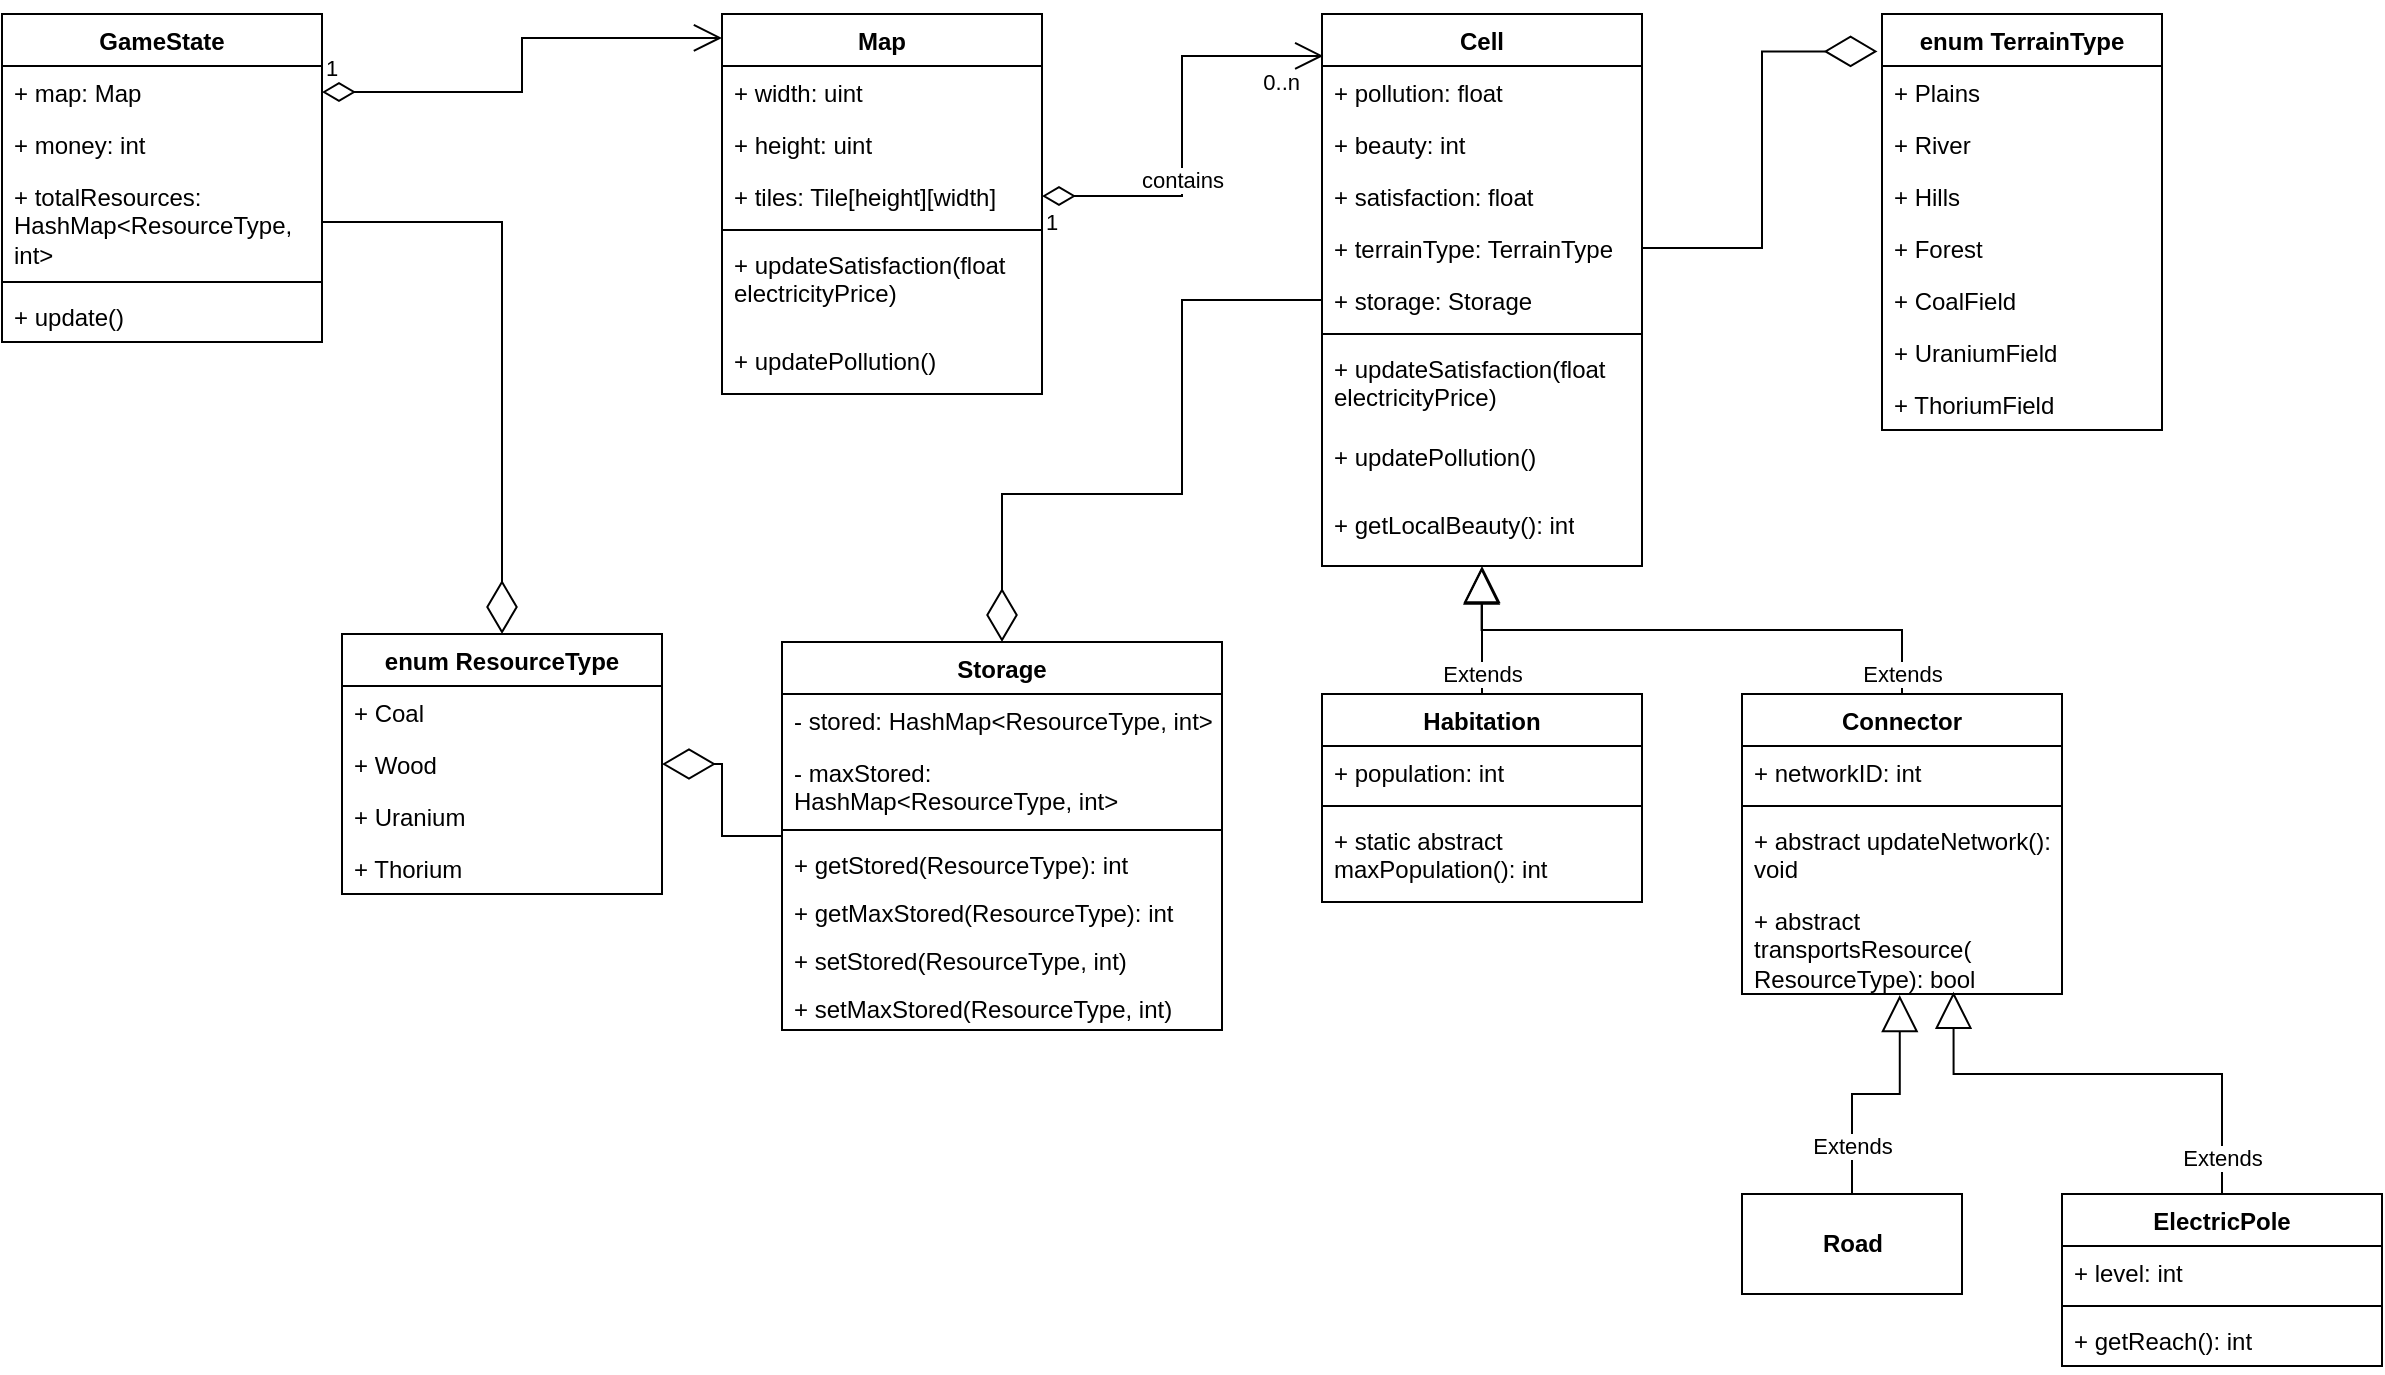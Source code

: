 <mxfile version="15.4.0" type="device"><diagram id="1Tc2qHg6RQ70-UuRrpaF" name="Page-1"><mxGraphModel dx="2070" dy="760" grid="1" gridSize="10" guides="1" tooltips="1" connect="1" arrows="1" fold="1" page="1" pageScale="1" pageWidth="850" pageHeight="1100" math="0" shadow="0"><root><mxCell id="0"/><mxCell id="1" parent="0"/><mxCell id="oca9Sa1yXJcPk0tc5qrT-1" value="Cell" style="swimlane;fontStyle=1;align=center;verticalAlign=top;childLayout=stackLayout;horizontal=1;startSize=26;horizontalStack=0;resizeParent=1;resizeParentMax=0;resizeLast=0;collapsible=1;marginBottom=0;" parent="1" vertex="1"><mxGeometry x="360" y="90" width="160" height="276" as="geometry"/></mxCell><mxCell id="oca9Sa1yXJcPk0tc5qrT-2" value="+ pollution: float" style="text;strokeColor=none;fillColor=none;align=left;verticalAlign=top;spacingLeft=4;spacingRight=4;overflow=hidden;rotatable=0;points=[[0,0.5],[1,0.5]];portConstraint=eastwest;" parent="oca9Sa1yXJcPk0tc5qrT-1" vertex="1"><mxGeometry y="26" width="160" height="26" as="geometry"/></mxCell><mxCell id="oca9Sa1yXJcPk0tc5qrT-5" value="+ beauty: int" style="text;strokeColor=none;fillColor=none;align=left;verticalAlign=top;spacingLeft=4;spacingRight=4;overflow=hidden;rotatable=0;points=[[0,0.5],[1,0.5]];portConstraint=eastwest;" parent="oca9Sa1yXJcPk0tc5qrT-1" vertex="1"><mxGeometry y="52" width="160" height="26" as="geometry"/></mxCell><mxCell id="oca9Sa1yXJcPk0tc5qrT-23" value="+ satisfaction: float" style="text;strokeColor=none;fillColor=none;align=left;verticalAlign=top;spacingLeft=4;spacingRight=4;overflow=hidden;rotatable=0;points=[[0,0.5],[1,0.5]];portConstraint=eastwest;" parent="oca9Sa1yXJcPk0tc5qrT-1" vertex="1"><mxGeometry y="78" width="160" height="26" as="geometry"/></mxCell><mxCell id="oca9Sa1yXJcPk0tc5qrT-27" value="+ terrainType: TerrainType" style="text;strokeColor=none;fillColor=none;align=left;verticalAlign=top;spacingLeft=4;spacingRight=4;overflow=hidden;rotatable=0;points=[[0,0.5],[1,0.5]];portConstraint=eastwest;" parent="oca9Sa1yXJcPk0tc5qrT-1" vertex="1"><mxGeometry y="104" width="160" height="26" as="geometry"/></mxCell><mxCell id="ewz8w_JljY_Mc3T5_Evf-39" value="+ storage: Storage" style="text;strokeColor=none;fillColor=none;align=left;verticalAlign=top;spacingLeft=4;spacingRight=4;overflow=hidden;rotatable=0;points=[[0,0.5],[1,0.5]];portConstraint=eastwest;" vertex="1" parent="oca9Sa1yXJcPk0tc5qrT-1"><mxGeometry y="130" width="160" height="26" as="geometry"/></mxCell><mxCell id="oca9Sa1yXJcPk0tc5qrT-3" value="" style="line;strokeWidth=1;fillColor=none;align=left;verticalAlign=middle;spacingTop=-1;spacingLeft=3;spacingRight=3;rotatable=0;labelPosition=right;points=[];portConstraint=eastwest;" parent="oca9Sa1yXJcPk0tc5qrT-1" vertex="1"><mxGeometry y="156" width="160" height="8" as="geometry"/></mxCell><mxCell id="oca9Sa1yXJcPk0tc5qrT-4" value="+ updateSatisfaction(float electricityPrice)" style="text;strokeColor=none;fillColor=none;align=left;verticalAlign=top;spacingLeft=4;spacingRight=4;overflow=hidden;rotatable=0;points=[[0,0.5],[1,0.5]];portConstraint=eastwest;whiteSpace=wrap;" parent="oca9Sa1yXJcPk0tc5qrT-1" vertex="1"><mxGeometry y="164" width="160" height="44" as="geometry"/></mxCell><mxCell id="oca9Sa1yXJcPk0tc5qrT-25" value="+ updatePollution()" style="text;strokeColor=none;fillColor=none;align=left;verticalAlign=top;spacingLeft=4;spacingRight=4;overflow=hidden;rotatable=0;points=[[0,0.5],[1,0.5]];portConstraint=eastwest;whiteSpace=wrap;" parent="oca9Sa1yXJcPk0tc5qrT-1" vertex="1"><mxGeometry y="208" width="160" height="34" as="geometry"/></mxCell><mxCell id="oca9Sa1yXJcPk0tc5qrT-38" value="+ getLocalBeauty(): int" style="text;strokeColor=none;fillColor=none;align=left;verticalAlign=top;spacingLeft=4;spacingRight=4;overflow=hidden;rotatable=0;points=[[0,0.5],[1,0.5]];portConstraint=eastwest;whiteSpace=wrap;" parent="oca9Sa1yXJcPk0tc5qrT-1" vertex="1"><mxGeometry y="242" width="160" height="34" as="geometry"/></mxCell><mxCell id="oca9Sa1yXJcPk0tc5qrT-7" value="Map" style="swimlane;fontStyle=1;align=center;verticalAlign=top;childLayout=stackLayout;horizontal=1;startSize=26;horizontalStack=0;resizeParent=1;resizeParentMax=0;resizeLast=0;collapsible=1;marginBottom=0;" parent="1" vertex="1"><mxGeometry x="60" y="90" width="160" height="190" as="geometry"/></mxCell><mxCell id="oca9Sa1yXJcPk0tc5qrT-8" value="+ width: uint" style="text;strokeColor=none;fillColor=none;align=left;verticalAlign=top;spacingLeft=4;spacingRight=4;overflow=hidden;rotatable=0;points=[[0,0.5],[1,0.5]];portConstraint=eastwest;" parent="oca9Sa1yXJcPk0tc5qrT-7" vertex="1"><mxGeometry y="26" width="160" height="26" as="geometry"/></mxCell><mxCell id="oca9Sa1yXJcPk0tc5qrT-11" value="+ height: uint" style="text;strokeColor=none;fillColor=none;align=left;verticalAlign=top;spacingLeft=4;spacingRight=4;overflow=hidden;rotatable=0;points=[[0,0.5],[1,0.5]];portConstraint=eastwest;" parent="oca9Sa1yXJcPk0tc5qrT-7" vertex="1"><mxGeometry y="52" width="160" height="26" as="geometry"/></mxCell><mxCell id="oca9Sa1yXJcPk0tc5qrT-12" value="+ tiles: Tile[height][width]" style="text;strokeColor=none;fillColor=none;align=left;verticalAlign=top;spacingLeft=4;spacingRight=4;overflow=hidden;rotatable=0;points=[[0,0.5],[1,0.5]];portConstraint=eastwest;" parent="oca9Sa1yXJcPk0tc5qrT-7" vertex="1"><mxGeometry y="78" width="160" height="26" as="geometry"/></mxCell><mxCell id="oca9Sa1yXJcPk0tc5qrT-9" value="" style="line;strokeWidth=1;fillColor=none;align=left;verticalAlign=middle;spacingTop=-1;spacingLeft=3;spacingRight=3;rotatable=0;labelPosition=right;points=[];portConstraint=eastwest;" parent="oca9Sa1yXJcPk0tc5qrT-7" vertex="1"><mxGeometry y="104" width="160" height="8" as="geometry"/></mxCell><mxCell id="oca9Sa1yXJcPk0tc5qrT-10" value="+ updateSatisfaction(float electricityPrice)" style="text;strokeColor=none;fillColor=none;align=left;verticalAlign=top;spacingLeft=4;spacingRight=4;overflow=hidden;rotatable=0;points=[[0,0.5],[1,0.5]];portConstraint=eastwest;whiteSpace=wrap;" parent="oca9Sa1yXJcPk0tc5qrT-7" vertex="1"><mxGeometry y="112" width="160" height="48" as="geometry"/></mxCell><mxCell id="oca9Sa1yXJcPk0tc5qrT-24" value="+ updatePollution()" style="text;strokeColor=none;fillColor=none;align=left;verticalAlign=top;spacingLeft=4;spacingRight=4;overflow=hidden;rotatable=0;points=[[0,0.5],[1,0.5]];portConstraint=eastwest;whiteSpace=wrap;" parent="oca9Sa1yXJcPk0tc5qrT-7" vertex="1"><mxGeometry y="160" width="160" height="30" as="geometry"/></mxCell><mxCell id="oca9Sa1yXJcPk0tc5qrT-16" value="contains" style="endArrow=open;html=1;endSize=12;startArrow=diamondThin;startSize=14;startFill=0;edgeStyle=orthogonalEdgeStyle;rounded=0;exitX=1;exitY=0.5;exitDx=0;exitDy=0;entryX=0.004;entryY=0.076;entryDx=0;entryDy=0;entryPerimeter=0;" parent="1" source="oca9Sa1yXJcPk0tc5qrT-12" target="oca9Sa1yXJcPk0tc5qrT-1" edge="1"><mxGeometry x="-0.256" relative="1" as="geometry"><mxPoint x="90" y="270" as="sourcePoint"/><mxPoint x="250" y="270" as="targetPoint"/><mxPoint as="offset"/></mxGeometry></mxCell><mxCell id="oca9Sa1yXJcPk0tc5qrT-17" value="1" style="edgeLabel;resizable=0;html=1;align=left;verticalAlign=top;" parent="oca9Sa1yXJcPk0tc5qrT-16" connectable="0" vertex="1"><mxGeometry x="-1" relative="1" as="geometry"/></mxCell><mxCell id="oca9Sa1yXJcPk0tc5qrT-18" value="0..n" style="edgeLabel;resizable=0;html=1;align=right;verticalAlign=top;" parent="oca9Sa1yXJcPk0tc5qrT-16" connectable="0" vertex="1"><mxGeometry x="1" relative="1" as="geometry"><mxPoint x="-11" as="offset"/></mxGeometry></mxCell><mxCell id="oca9Sa1yXJcPk0tc5qrT-19" value="Habitation" style="swimlane;fontStyle=1;align=center;verticalAlign=top;childLayout=stackLayout;horizontal=1;startSize=26;horizontalStack=0;resizeParent=1;resizeParentMax=0;resizeLast=0;collapsible=1;marginBottom=0;" parent="1" vertex="1"><mxGeometry x="360" y="430" width="160" height="104" as="geometry"/></mxCell><mxCell id="oca9Sa1yXJcPk0tc5qrT-20" value="+ population: int" style="text;strokeColor=none;fillColor=none;align=left;verticalAlign=top;spacingLeft=4;spacingRight=4;overflow=hidden;rotatable=0;points=[[0,0.5],[1,0.5]];portConstraint=eastwest;" parent="oca9Sa1yXJcPk0tc5qrT-19" vertex="1"><mxGeometry y="26" width="160" height="26" as="geometry"/></mxCell><mxCell id="oca9Sa1yXJcPk0tc5qrT-21" value="" style="line;strokeWidth=1;fillColor=none;align=left;verticalAlign=middle;spacingTop=-1;spacingLeft=3;spacingRight=3;rotatable=0;labelPosition=right;points=[];portConstraint=eastwest;" parent="oca9Sa1yXJcPk0tc5qrT-19" vertex="1"><mxGeometry y="52" width="160" height="8" as="geometry"/></mxCell><mxCell id="ewz8w_JljY_Mc3T5_Evf-2" value="+ static abstract maxPopulation(): int" style="text;strokeColor=none;fillColor=none;align=left;verticalAlign=top;spacingLeft=4;spacingRight=4;overflow=hidden;rotatable=0;points=[[0,0.5],[1,0.5]];portConstraint=eastwest;whiteSpace=wrap;" vertex="1" parent="oca9Sa1yXJcPk0tc5qrT-19"><mxGeometry y="60" width="160" height="44" as="geometry"/></mxCell><mxCell id="oca9Sa1yXJcPk0tc5qrT-26" value="Extends" style="endArrow=block;endSize=16;endFill=0;html=1;rounded=0;edgeStyle=orthogonalEdgeStyle;exitX=0.5;exitY=0;exitDx=0;exitDy=0;" parent="1" source="oca9Sa1yXJcPk0tc5qrT-19" target="oca9Sa1yXJcPk0tc5qrT-1" edge="1"><mxGeometry x="-0.688" width="160" relative="1" as="geometry"><mxPoint x="610" y="140" as="sourcePoint"/><mxPoint x="460" y="290" as="targetPoint"/><mxPoint as="offset"/></mxGeometry></mxCell><mxCell id="oca9Sa1yXJcPk0tc5qrT-29" value="" style="endArrow=diamondThin;endFill=0;endSize=24;html=1;rounded=0;edgeStyle=orthogonalEdgeStyle;exitX=1;exitY=0.5;exitDx=0;exitDy=0;entryX=-0.016;entryY=0.09;entryDx=0;entryDy=0;entryPerimeter=0;" parent="1" source="oca9Sa1yXJcPk0tc5qrT-27" target="oca9Sa1yXJcPk0tc5qrT-30" edge="1"><mxGeometry width="160" relative="1" as="geometry"><mxPoint x="570" y="200" as="sourcePoint"/><mxPoint x="625" y="90" as="targetPoint"/></mxGeometry></mxCell><mxCell id="oca9Sa1yXJcPk0tc5qrT-30" value="enum TerrainType" style="swimlane;fontStyle=1;childLayout=stackLayout;horizontal=1;startSize=26;fillColor=none;horizontalStack=0;resizeParent=1;resizeParentMax=0;resizeLast=0;collapsible=1;marginBottom=0;" parent="1" vertex="1"><mxGeometry x="640" y="90" width="140" height="208" as="geometry"/></mxCell><mxCell id="oca9Sa1yXJcPk0tc5qrT-31" value="+ Plains" style="text;strokeColor=none;fillColor=none;align=left;verticalAlign=top;spacingLeft=4;spacingRight=4;overflow=hidden;rotatable=0;points=[[0,0.5],[1,0.5]];portConstraint=eastwest;" parent="oca9Sa1yXJcPk0tc5qrT-30" vertex="1"><mxGeometry y="26" width="140" height="26" as="geometry"/></mxCell><mxCell id="oca9Sa1yXJcPk0tc5qrT-32" value="+ River" style="text;strokeColor=none;fillColor=none;align=left;verticalAlign=top;spacingLeft=4;spacingRight=4;overflow=hidden;rotatable=0;points=[[0,0.5],[1,0.5]];portConstraint=eastwest;" parent="oca9Sa1yXJcPk0tc5qrT-30" vertex="1"><mxGeometry y="52" width="140" height="26" as="geometry"/></mxCell><mxCell id="oca9Sa1yXJcPk0tc5qrT-33" value="+ Hills" style="text;strokeColor=none;fillColor=none;align=left;verticalAlign=top;spacingLeft=4;spacingRight=4;overflow=hidden;rotatable=0;points=[[0,0.5],[1,0.5]];portConstraint=eastwest;" parent="oca9Sa1yXJcPk0tc5qrT-30" vertex="1"><mxGeometry y="78" width="140" height="26" as="geometry"/></mxCell><mxCell id="ewz8w_JljY_Mc3T5_Evf-47" value="+ Forest" style="text;strokeColor=none;fillColor=none;align=left;verticalAlign=top;spacingLeft=4;spacingRight=4;overflow=hidden;rotatable=0;points=[[0,0.5],[1,0.5]];portConstraint=eastwest;" vertex="1" parent="oca9Sa1yXJcPk0tc5qrT-30"><mxGeometry y="104" width="140" height="26" as="geometry"/></mxCell><mxCell id="oca9Sa1yXJcPk0tc5qrT-34" value="+ CoalField" style="text;strokeColor=none;fillColor=none;align=left;verticalAlign=top;spacingLeft=4;spacingRight=4;overflow=hidden;rotatable=0;points=[[0,0.5],[1,0.5]];portConstraint=eastwest;" parent="oca9Sa1yXJcPk0tc5qrT-30" vertex="1"><mxGeometry y="130" width="140" height="26" as="geometry"/></mxCell><mxCell id="ewz8w_JljY_Mc3T5_Evf-45" value="+ UraniumField" style="text;strokeColor=none;fillColor=none;align=left;verticalAlign=top;spacingLeft=4;spacingRight=4;overflow=hidden;rotatable=0;points=[[0,0.5],[1,0.5]];portConstraint=eastwest;" vertex="1" parent="oca9Sa1yXJcPk0tc5qrT-30"><mxGeometry y="156" width="140" height="26" as="geometry"/></mxCell><mxCell id="ewz8w_JljY_Mc3T5_Evf-46" value="+ ThoriumField" style="text;strokeColor=none;fillColor=none;align=left;verticalAlign=top;spacingLeft=4;spacingRight=4;overflow=hidden;rotatable=0;points=[[0,0.5],[1,0.5]];portConstraint=eastwest;" vertex="1" parent="oca9Sa1yXJcPk0tc5qrT-30"><mxGeometry y="182" width="140" height="26" as="geometry"/></mxCell><mxCell id="ewz8w_JljY_Mc3T5_Evf-3" value="GameState" style="swimlane;fontStyle=1;align=center;verticalAlign=top;childLayout=stackLayout;horizontal=1;startSize=26;horizontalStack=0;resizeParent=1;resizeParentMax=0;resizeLast=0;collapsible=1;marginBottom=0;" vertex="1" parent="1"><mxGeometry x="-300" y="90" width="160" height="164" as="geometry"/></mxCell><mxCell id="ewz8w_JljY_Mc3T5_Evf-4" value="+ map: Map" style="text;strokeColor=none;fillColor=none;align=left;verticalAlign=top;spacingLeft=4;spacingRight=4;overflow=hidden;rotatable=0;points=[[0,0.5],[1,0.5]];portConstraint=eastwest;" vertex="1" parent="ewz8w_JljY_Mc3T5_Evf-3"><mxGeometry y="26" width="160" height="26" as="geometry"/></mxCell><mxCell id="ewz8w_JljY_Mc3T5_Evf-7" value="+ money: int" style="text;strokeColor=none;fillColor=none;align=left;verticalAlign=top;spacingLeft=4;spacingRight=4;overflow=hidden;rotatable=0;points=[[0,0.5],[1,0.5]];portConstraint=eastwest;" vertex="1" parent="ewz8w_JljY_Mc3T5_Evf-3"><mxGeometry y="52" width="160" height="26" as="geometry"/></mxCell><mxCell id="ewz8w_JljY_Mc3T5_Evf-8" value="+ totalResources: HashMap&lt;ResourceType, int&gt;" style="text;strokeColor=none;fillColor=none;align=left;verticalAlign=top;spacingLeft=4;spacingRight=4;overflow=hidden;rotatable=0;points=[[0,0.5],[1,0.5]];portConstraint=eastwest;whiteSpace=wrap;" vertex="1" parent="ewz8w_JljY_Mc3T5_Evf-3"><mxGeometry y="78" width="160" height="52" as="geometry"/></mxCell><mxCell id="ewz8w_JljY_Mc3T5_Evf-5" value="" style="line;strokeWidth=1;fillColor=none;align=left;verticalAlign=middle;spacingTop=-1;spacingLeft=3;spacingRight=3;rotatable=0;labelPosition=right;points=[];portConstraint=eastwest;" vertex="1" parent="ewz8w_JljY_Mc3T5_Evf-3"><mxGeometry y="130" width="160" height="8" as="geometry"/></mxCell><mxCell id="ewz8w_JljY_Mc3T5_Evf-6" value="+ update()" style="text;strokeColor=none;fillColor=none;align=left;verticalAlign=top;spacingLeft=4;spacingRight=4;overflow=hidden;rotatable=0;points=[[0,0.5],[1,0.5]];portConstraint=eastwest;" vertex="1" parent="ewz8w_JljY_Mc3T5_Evf-3"><mxGeometry y="138" width="160" height="26" as="geometry"/></mxCell><mxCell id="ewz8w_JljY_Mc3T5_Evf-15" value="1" style="endArrow=open;html=1;endSize=12;startArrow=diamondThin;startSize=14;startFill=0;edgeStyle=orthogonalEdgeStyle;align=left;verticalAlign=bottom;rounded=0;exitX=1;exitY=0.5;exitDx=0;exitDy=0;entryX=0;entryY=0.063;entryDx=0;entryDy=0;entryPerimeter=0;" edge="1" parent="1" source="ewz8w_JljY_Mc3T5_Evf-4" target="oca9Sa1yXJcPk0tc5qrT-7"><mxGeometry x="-1" y="3" relative="1" as="geometry"><mxPoint x="-150" y="370" as="sourcePoint"/><mxPoint x="10" y="370" as="targetPoint"/></mxGeometry></mxCell><mxCell id="ewz8w_JljY_Mc3T5_Evf-16" value="enum ResourceType" style="swimlane;fontStyle=1;align=center;verticalAlign=top;childLayout=stackLayout;horizontal=1;startSize=26;horizontalStack=0;resizeParent=1;resizeParentMax=0;resizeLast=0;collapsible=1;marginBottom=0;" vertex="1" parent="1"><mxGeometry x="-130" y="400" width="160" height="130" as="geometry"/></mxCell><mxCell id="ewz8w_JljY_Mc3T5_Evf-22" value="+ Coal" style="text;strokeColor=none;fillColor=none;align=left;verticalAlign=top;spacingLeft=4;spacingRight=4;overflow=hidden;rotatable=0;points=[[0,0.5],[1,0.5]];portConstraint=eastwest;" vertex="1" parent="ewz8w_JljY_Mc3T5_Evf-16"><mxGeometry y="26" width="160" height="26" as="geometry"/></mxCell><mxCell id="ewz8w_JljY_Mc3T5_Evf-21" value="+ Wood" style="text;strokeColor=none;fillColor=none;align=left;verticalAlign=top;spacingLeft=4;spacingRight=4;overflow=hidden;rotatable=0;points=[[0,0.5],[1,0.5]];portConstraint=eastwest;" vertex="1" parent="ewz8w_JljY_Mc3T5_Evf-16"><mxGeometry y="52" width="160" height="26" as="geometry"/></mxCell><mxCell id="ewz8w_JljY_Mc3T5_Evf-20" value="+ Uranium" style="text;strokeColor=none;fillColor=none;align=left;verticalAlign=top;spacingLeft=4;spacingRight=4;overflow=hidden;rotatable=0;points=[[0,0.5],[1,0.5]];portConstraint=eastwest;" vertex="1" parent="ewz8w_JljY_Mc3T5_Evf-16"><mxGeometry y="78" width="160" height="26" as="geometry"/></mxCell><mxCell id="ewz8w_JljY_Mc3T5_Evf-17" value="+ Thorium" style="text;strokeColor=none;fillColor=none;align=left;verticalAlign=top;spacingLeft=4;spacingRight=4;overflow=hidden;rotatable=0;points=[[0,0.5],[1,0.5]];portConstraint=eastwest;" vertex="1" parent="ewz8w_JljY_Mc3T5_Evf-16"><mxGeometry y="104" width="160" height="26" as="geometry"/></mxCell><mxCell id="ewz8w_JljY_Mc3T5_Evf-26" value="" style="endArrow=diamondThin;endFill=0;endSize=24;html=1;rounded=0;edgeStyle=orthogonalEdgeStyle;exitX=1;exitY=0.5;exitDx=0;exitDy=0;entryX=0.5;entryY=0;entryDx=0;entryDy=0;" edge="1" parent="1" source="ewz8w_JljY_Mc3T5_Evf-8" target="ewz8w_JljY_Mc3T5_Evf-16"><mxGeometry width="160" relative="1" as="geometry"><mxPoint x="-100" y="359.3" as="sourcePoint"/><mxPoint x="17.76" y="254.0" as="targetPoint"/></mxGeometry></mxCell><mxCell id="ewz8w_JljY_Mc3T5_Evf-31" value="Storage" style="swimlane;fontStyle=1;align=center;verticalAlign=top;childLayout=stackLayout;horizontal=1;startSize=26;horizontalStack=0;resizeParent=1;resizeParentMax=0;resizeLast=0;collapsible=1;marginBottom=0;" vertex="1" parent="1"><mxGeometry x="90" y="404" width="220" height="194" as="geometry"/></mxCell><mxCell id="ewz8w_JljY_Mc3T5_Evf-43" value="- stored: HashMap&lt;ResourceType, int&gt;" style="text;strokeColor=none;fillColor=none;align=left;verticalAlign=top;spacingLeft=4;spacingRight=4;overflow=hidden;rotatable=0;points=[[0,0.5],[1,0.5]];portConstraint=eastwest;" vertex="1" parent="ewz8w_JljY_Mc3T5_Evf-31"><mxGeometry y="26" width="220" height="26" as="geometry"/></mxCell><mxCell id="ewz8w_JljY_Mc3T5_Evf-44" value="- maxStored: HashMap&lt;ResourceType, int&gt;" style="text;strokeColor=none;fillColor=none;align=left;verticalAlign=top;spacingLeft=4;spacingRight=4;overflow=hidden;rotatable=0;points=[[0,0.5],[1,0.5]];portConstraint=eastwest;whiteSpace=wrap;" vertex="1" parent="ewz8w_JljY_Mc3T5_Evf-31"><mxGeometry y="52" width="220" height="38" as="geometry"/></mxCell><mxCell id="ewz8w_JljY_Mc3T5_Evf-42" value="" style="line;strokeWidth=1;fillColor=none;align=left;verticalAlign=middle;spacingTop=-1;spacingLeft=3;spacingRight=3;rotatable=0;labelPosition=right;points=[];portConstraint=eastwest;" vertex="1" parent="ewz8w_JljY_Mc3T5_Evf-31"><mxGeometry y="90" width="220" height="8" as="geometry"/></mxCell><mxCell id="ewz8w_JljY_Mc3T5_Evf-34" value="+ getStored(ResourceType): int" style="text;strokeColor=none;fillColor=none;align=left;verticalAlign=top;spacingLeft=4;spacingRight=4;overflow=hidden;rotatable=0;points=[[0,0.5],[1,0.5]];portConstraint=eastwest;whiteSpace=wrap;" vertex="1" parent="ewz8w_JljY_Mc3T5_Evf-31"><mxGeometry y="98" width="220" height="24" as="geometry"/></mxCell><mxCell id="ewz8w_JljY_Mc3T5_Evf-32" value="+ getMaxStored(ResourceType): int" style="text;strokeColor=none;fillColor=none;align=left;verticalAlign=top;spacingLeft=4;spacingRight=4;overflow=hidden;rotatable=0;points=[[0,0.5],[1,0.5]];portConstraint=eastwest;whiteSpace=wrap;" vertex="1" parent="ewz8w_JljY_Mc3T5_Evf-31"><mxGeometry y="122" width="220" height="24" as="geometry"/></mxCell><mxCell id="ewz8w_JljY_Mc3T5_Evf-36" value="+ setStored(ResourceType, int)" style="text;strokeColor=none;fillColor=none;align=left;verticalAlign=top;spacingLeft=4;spacingRight=4;overflow=hidden;rotatable=0;points=[[0,0.5],[1,0.5]];portConstraint=eastwest;whiteSpace=wrap;" vertex="1" parent="ewz8w_JljY_Mc3T5_Evf-31"><mxGeometry y="146" width="220" height="24" as="geometry"/></mxCell><mxCell id="ewz8w_JljY_Mc3T5_Evf-38" value="+ setMaxStored(ResourceType, int)" style="text;strokeColor=none;fillColor=none;align=left;verticalAlign=top;spacingLeft=4;spacingRight=4;overflow=hidden;rotatable=0;points=[[0,0.5],[1,0.5]];portConstraint=eastwest;whiteSpace=wrap;" vertex="1" parent="ewz8w_JljY_Mc3T5_Evf-31"><mxGeometry y="170" width="220" height="24" as="geometry"/></mxCell><mxCell id="ewz8w_JljY_Mc3T5_Evf-37" value="" style="endArrow=diamondThin;endFill=0;endSize=24;html=1;rounded=0;edgeStyle=orthogonalEdgeStyle;" edge="1" parent="1" source="ewz8w_JljY_Mc3T5_Evf-31" target="ewz8w_JljY_Mc3T5_Evf-21"><mxGeometry width="160" relative="1" as="geometry"><mxPoint x="-130" y="204" as="sourcePoint"/><mxPoint x="-40" y="410" as="targetPoint"/></mxGeometry></mxCell><mxCell id="ewz8w_JljY_Mc3T5_Evf-40" value="" style="endArrow=diamondThin;endFill=0;endSize=24;html=1;rounded=0;edgeStyle=orthogonalEdgeStyle;exitX=0;exitY=0.5;exitDx=0;exitDy=0;entryX=0.5;entryY=0;entryDx=0;entryDy=0;" edge="1" parent="1" source="ewz8w_JljY_Mc3T5_Evf-39" target="ewz8w_JljY_Mc3T5_Evf-31"><mxGeometry width="160" relative="1" as="geometry"><mxPoint x="530" y="217" as="sourcePoint"/><mxPoint x="280" y="380" as="targetPoint"/><Array as="points"><mxPoint x="290" y="233"/><mxPoint x="290" y="330"/><mxPoint x="200" y="330"/></Array></mxGeometry></mxCell><mxCell id="ewz8w_JljY_Mc3T5_Evf-48" value="Connector" style="swimlane;fontStyle=1;align=center;verticalAlign=top;childLayout=stackLayout;horizontal=1;startSize=26;horizontalStack=0;resizeParent=1;resizeParentMax=0;resizeLast=0;collapsible=1;marginBottom=0;" vertex="1" parent="1"><mxGeometry x="570" y="430" width="160" height="150" as="geometry"/></mxCell><mxCell id="ewz8w_JljY_Mc3T5_Evf-52" value="+ networkID: int" style="text;strokeColor=none;fillColor=none;align=left;verticalAlign=top;spacingLeft=4;spacingRight=4;overflow=hidden;rotatable=0;points=[[0,0.5],[1,0.5]];portConstraint=eastwest;" vertex="1" parent="ewz8w_JljY_Mc3T5_Evf-48"><mxGeometry y="26" width="160" height="26" as="geometry"/></mxCell><mxCell id="ewz8w_JljY_Mc3T5_Evf-54" value="" style="line;strokeWidth=1;fillColor=none;align=left;verticalAlign=middle;spacingTop=-1;spacingLeft=3;spacingRight=3;rotatable=0;labelPosition=right;points=[];portConstraint=eastwest;" vertex="1" parent="ewz8w_JljY_Mc3T5_Evf-48"><mxGeometry y="52" width="160" height="8" as="geometry"/></mxCell><mxCell id="ewz8w_JljY_Mc3T5_Evf-55" value="+ abstract updateNetwork(): void" style="text;strokeColor=none;fillColor=none;align=left;verticalAlign=top;spacingLeft=4;spacingRight=4;overflow=hidden;rotatable=0;points=[[0,0.5],[1,0.5]];portConstraint=eastwest;whiteSpace=wrap;" vertex="1" parent="ewz8w_JljY_Mc3T5_Evf-48"><mxGeometry y="60" width="160" height="40" as="geometry"/></mxCell><mxCell id="ewz8w_JljY_Mc3T5_Evf-67" value="+ abstract transportsResource( ResourceType): bool" style="text;strokeColor=none;fillColor=none;align=left;verticalAlign=top;spacingLeft=4;spacingRight=4;overflow=hidden;rotatable=0;points=[[0,0.5],[1,0.5]];portConstraint=eastwest;whiteSpace=wrap;" vertex="1" parent="ewz8w_JljY_Mc3T5_Evf-48"><mxGeometry y="100" width="160" height="50" as="geometry"/></mxCell><mxCell id="ewz8w_JljY_Mc3T5_Evf-53" value="Extends" style="endArrow=block;endSize=16;endFill=0;html=1;rounded=0;edgeStyle=orthogonalEdgeStyle;entryX=0.499;entryY=1.021;entryDx=0;entryDy=0;entryPerimeter=0;" edge="1" parent="1" source="ewz8w_JljY_Mc3T5_Evf-48" target="oca9Sa1yXJcPk0tc5qrT-38"><mxGeometry x="-0.927" width="160" relative="1" as="geometry"><mxPoint x="450" y="440" as="sourcePoint"/><mxPoint x="450" y="376.0" as="targetPoint"/><mxPoint as="offset"/></mxGeometry></mxCell><mxCell id="ewz8w_JljY_Mc3T5_Evf-56" value="&lt;b&gt;Road&lt;/b&gt;" style="html=1;" vertex="1" parent="1"><mxGeometry x="570" y="680" width="110" height="50" as="geometry"/></mxCell><mxCell id="ewz8w_JljY_Mc3T5_Evf-58" value="ElectricPole" style="swimlane;fontStyle=1;align=center;verticalAlign=top;childLayout=stackLayout;horizontal=1;startSize=26;horizontalStack=0;resizeParent=1;resizeParentMax=0;resizeLast=0;collapsible=1;marginBottom=0;" vertex="1" parent="1"><mxGeometry x="730" y="680" width="160" height="86" as="geometry"/></mxCell><mxCell id="ewz8w_JljY_Mc3T5_Evf-64" value="+ level: int" style="text;strokeColor=none;fillColor=none;align=left;verticalAlign=top;spacingLeft=4;spacingRight=4;overflow=hidden;rotatable=0;points=[[0,0.5],[1,0.5]];portConstraint=eastwest;" vertex="1" parent="ewz8w_JljY_Mc3T5_Evf-58"><mxGeometry y="26" width="160" height="26" as="geometry"/></mxCell><mxCell id="ewz8w_JljY_Mc3T5_Evf-63" value="" style="line;strokeWidth=1;fillColor=none;align=left;verticalAlign=middle;spacingTop=-1;spacingLeft=3;spacingRight=3;rotatable=0;labelPosition=right;points=[];portConstraint=eastwest;" vertex="1" parent="ewz8w_JljY_Mc3T5_Evf-58"><mxGeometry y="52" width="160" height="8" as="geometry"/></mxCell><mxCell id="ewz8w_JljY_Mc3T5_Evf-62" value="+ getReach(): int" style="text;strokeColor=none;fillColor=none;align=left;verticalAlign=top;spacingLeft=4;spacingRight=4;overflow=hidden;rotatable=0;points=[[0,0.5],[1,0.5]];portConstraint=eastwest;" vertex="1" parent="ewz8w_JljY_Mc3T5_Evf-58"><mxGeometry y="60" width="160" height="26" as="geometry"/></mxCell><mxCell id="ewz8w_JljY_Mc3T5_Evf-65" value="Extends" style="endArrow=block;endSize=16;endFill=0;html=1;rounded=0;edgeStyle=orthogonalEdgeStyle;entryX=0.493;entryY=1.011;entryDx=0;entryDy=0;entryPerimeter=0;" edge="1" parent="1" source="ewz8w_JljY_Mc3T5_Evf-56" target="ewz8w_JljY_Mc3T5_Evf-67"><mxGeometry x="-0.612" width="160" relative="1" as="geometry"><mxPoint x="520" y="680" as="sourcePoint"/><mxPoint x="680" y="590" as="targetPoint"/><Array as="points"><mxPoint x="625" y="630"/><mxPoint x="649" y="630"/></Array><mxPoint as="offset"/></mxGeometry></mxCell><mxCell id="ewz8w_JljY_Mc3T5_Evf-66" value="Extends" style="endArrow=block;endSize=16;endFill=0;html=1;rounded=0;edgeStyle=orthogonalEdgeStyle;exitX=0.5;exitY=0;exitDx=0;exitDy=0;entryX=0.661;entryY=0.977;entryDx=0;entryDy=0;entryPerimeter=0;" edge="1" parent="1" source="ewz8w_JljY_Mc3T5_Evf-58" target="ewz8w_JljY_Mc3T5_Evf-67"><mxGeometry x="-0.842" width="160" relative="1" as="geometry"><mxPoint x="635" y="608" as="sourcePoint"/><mxPoint x="650" y="530" as="targetPoint"/><mxPoint as="offset"/><Array as="points"><mxPoint x="810" y="620"/><mxPoint x="676" y="620"/></Array></mxGeometry></mxCell></root></mxGraphModel></diagram></mxfile>